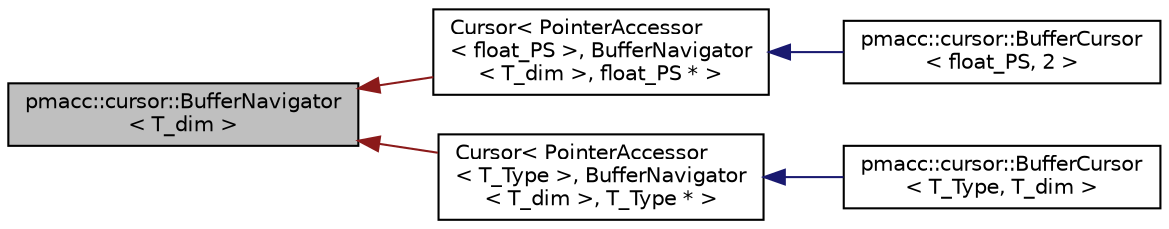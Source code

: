 digraph "pmacc::cursor::BufferNavigator&lt; T_dim &gt;"
{
 // LATEX_PDF_SIZE
  edge [fontname="Helvetica",fontsize="10",labelfontname="Helvetica",labelfontsize="10"];
  node [fontname="Helvetica",fontsize="10",shape=record];
  rankdir="LR";
  Node1 [label="pmacc::cursor::BufferNavigator\l\< T_dim \>",height=0.2,width=0.4,color="black", fillcolor="grey75", style="filled", fontcolor="black",tooltip=" "];
  Node1 -> Node2 [dir="back",color="firebrick4",fontsize="10",style="solid",fontname="Helvetica"];
  Node2 [label="Cursor\< PointerAccessor\l\< float_PS \>, BufferNavigator\l\< T_dim \>, float_PS * \>",height=0.2,width=0.4,color="black", fillcolor="white", style="filled",URL="$classpmacc_1_1cursor_1_1_cursor.html",tooltip=" "];
  Node2 -> Node3 [dir="back",color="midnightblue",fontsize="10",style="solid",fontname="Helvetica"];
  Node3 [label="pmacc::cursor::BufferCursor\l\< float_PS, 2 \>",height=0.2,width=0.4,color="black", fillcolor="white", style="filled",URL="$structpmacc_1_1cursor_1_1_buffer_cursor.html",tooltip=" "];
  Node1 -> Node4 [dir="back",color="firebrick4",fontsize="10",style="solid",fontname="Helvetica"];
  Node4 [label="Cursor\< PointerAccessor\l\< T_Type \>, BufferNavigator\l\< T_dim \>, T_Type * \>",height=0.2,width=0.4,color="black", fillcolor="white", style="filled",URL="$classpmacc_1_1cursor_1_1_cursor.html",tooltip=" "];
  Node4 -> Node5 [dir="back",color="midnightblue",fontsize="10",style="solid",fontname="Helvetica"];
  Node5 [label="pmacc::cursor::BufferCursor\l\< T_Type, T_dim \>",height=0.2,width=0.4,color="black", fillcolor="white", style="filled",URL="$structpmacc_1_1cursor_1_1_buffer_cursor.html",tooltip="The most common cursor typedef."];
}
